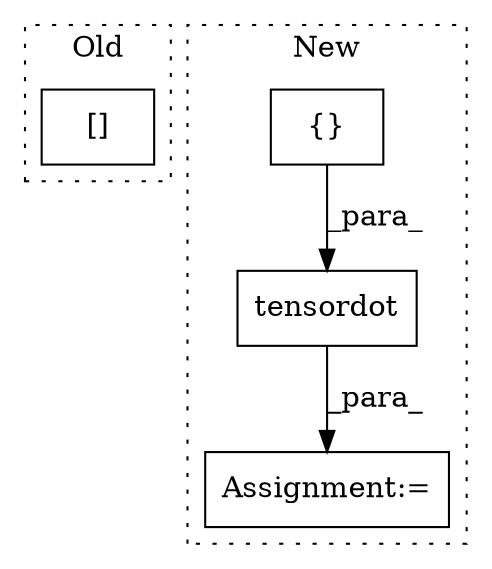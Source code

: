 digraph G {
subgraph cluster0 {
1 [label="[]" a="2" s="4941,4950" l="8,1" shape="box"];
label = "Old";
style="dotted";
}
subgraph cluster1 {
2 [label="tensordot" a="32" s="4865,4904" l="10,1" shape="box"];
3 [label="{}" a="4" s="4900,4902" l="1,1" shape="box"];
4 [label="Assignment:=" a="7" s="4864" l="1" shape="box"];
label = "New";
style="dotted";
}
2 -> 4 [label="_para_"];
3 -> 2 [label="_para_"];
}